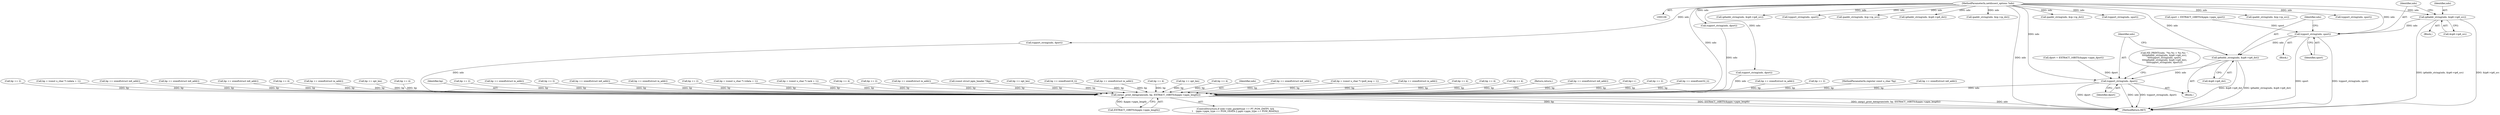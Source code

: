 digraph "0_tcpdump_da6f1a677bfa4476abaeaf9b1afe1c4390f51b41@pointer" {
"1000232" [label="(Call,ip6addr_string(ndo, &ip6->ip6_src))"];
"1000107" [label="(MethodParameterIn,netdissect_options *ndo)"];
"1000239" [label="(Call,tcpport_string(ndo, sport))"];
"1000243" [label="(Call,ip6addr_string(ndo, &ip6->ip6_dst))"];
"1000249" [label="(Call,tcpport_string(ndo, dport))"];
"1001998" [label="(Call,zmtp1_print_datagram(ndo, bp, EXTRACT_16BITS(&pgm->pgm_length)))"];
"1001980" [label="(ControlStructure,if (ndo->ndo_packettype == PT_PGM_ZMTP1 &&\n\t    (pgm->pgm_type == PGM_ODATA || pgm->pgm_type == PGM_RDATA)))"];
"1000661" [label="(Call,bp = (const u_char *) (odata + 1))"];
"1000226" [label="(Call,ND_PRINT((ndo, \"%s.%s > %s.%s: \",\n\t\t\t\tip6addr_string(ndo, &ip6->ip6_src),\n\t\t\t\ttcpport_string(ndo, sport),\n\t\t\t\tip6addr_string(ndo, &ip6->ip6_dst),\n\t\t\t\ttcpport_string(ndo, dport))))"];
"1000764" [label="(Call,bp += sizeof(struct in6_addr))"];
"1000811" [label="(Call,bp += sizeof(struct in6_addr))"];
"1000242" [label="(Block,)"];
"1000433" [label="(Call,bp += sizeof(struct in6_addr))"];
"1000243" [label="(Call,ip6addr_string(ndo, &ip6->ip6_dst))"];
"1000169" [label="(Call,ip6addr_string(ndo, &ip6->ip6_src))"];
"1001530" [label="(Call,bp += 4)"];
"1000233" [label="(Identifier,ndo)"];
"1000309" [label="(Call,tcpport_string(ndo, sport))"];
"1000748" [label="(Call,bp += sizeof(struct in_addr))"];
"1001576" [label="(Call,bp += opt_len)"];
"1000189" [label="(Call,ipaddr_string(ndo, &ip->ip_src))"];
"1000298" [label="(Call,tcpport_string(ndo, dport))"];
"1001219" [label="(Call,bp += 4)"];
"1000175" [label="(Call,ip6addr_string(ndo, &ip6->ip6_dst))"];
"1000251" [label="(Identifier,dport)"];
"1002000" [label="(Identifier,bp)"];
"1002001" [label="(Call,EXTRACT_16BITS(&pgm->pgm_length))"];
"1001153" [label="(Call,bp += 2)"];
"1000795" [label="(Call,bp += sizeof(struct in_addr))"];
"1001092" [label="(Call,bp += 2)"];
"1001930" [label="(Call,bp += sizeof(struct in6_addr))"];
"1001764" [label="(Call,bp += sizeof(struct in_addr))"];
"1000231" [label="(Block,)"];
"1001688" [label="(Call,bp += 2)"];
"1000239" [label="(Call,tcpport_string(ndo, sport))"];
"1000195" [label="(Call,ipaddr_string(ndo, &ip->ip_dst))"];
"1000698" [label="(Call,bp = (const u_char *) (rdata + 1))"];
"1000882" [label="(Call,bp = (const u_char *) (ack + 1))"];
"1001187" [label="(Call,bp += 4)"];
"1001650" [label="(Call,bp += 2)"];
"1000544" [label="(Call,bp += sizeof(struct in_addr))"];
"1000128" [label="(Call,(const struct pgm_header *)bp)"];
"1001962" [label="(Call,bp += opt_len)"];
"1000244" [label="(Identifier,ndo)"];
"1002020" [label="(MethodReturn,RET)"];
"1000979" [label="(Call,bp += sizeof(uint16_t))"];
"1000240" [label="(Identifier,ndo)"];
"1000234" [label="(Call,&ip6->ip6_src)"];
"1000250" [label="(Identifier,ndo)"];
"1000209" [label="(Call,dport = EXTRACT_16BITS(&pgm->pgm_dport))"];
"1000417" [label="(Call,bp += sizeof(struct in_addr))"];
"1001305" [label="(Call,bp += 4)"];
"1001666" [label="(Call,bp += opt_len)"];
"1001495" [label="(Call,bp += 4)"];
"1000202" [label="(Call,sport = EXTRACT_16BITS(&pgm->pgm_sport))"];
"1001999" [label="(Identifier,ndo)"];
"1000560" [label="(Call,bp += sizeof(struct in6_addr))"];
"1000495" [label="(Call,bp = (const u_char *) (poll_msg + 1))"];
"1001891" [label="(Call,bp += sizeof(struct in_addr))"];
"1000238" [label="(Block,)"];
"1001460" [label="(Call,bp += 4)"];
"1001261" [label="(Call,bp += 4)"];
"1001135" [label="(Call,bp += 4)"];
"1000292" [label="(Call,ipaddr_string(ndo, &ip->ip_dst))"];
"1002006" [label="(Return,return;)"];
"1001803" [label="(Call,bp += sizeof(struct in6_addr))"];
"1001998" [label="(Call,zmtp1_print_datagram(ndo, bp, EXTRACT_16BITS(&pgm->pgm_length)))"];
"1001025" [label="(Call,bp++)"];
"1001624" [label="(Call,bp += 2)"];
"1000603" [label="(Call,bp += sizeof(uint32_t))"];
"1001378" [label="(Call,bp += sizeof(struct in_addr))"];
"1000241" [label="(Identifier,sport)"];
"1001558" [label="(Call,bp += 2)"];
"1000245" [label="(Call,&ip6->ip6_dst)"];
"1000107" [label="(MethodParameterIn,netdissect_options *ndo)"];
"1000312" [label="(Call,tcpport_string(ndo, dport))"];
"1000108" [label="(MethodParameterIn,register const u_char *bp)"];
"1000260" [label="(Call,tcpport_string(ndo, sport))"];
"1001417" [label="(Call,bp += sizeof(struct in6_addr))"];
"1001598" [label="(Call,bp += 2)"];
"1000263" [label="(Call,tcpport_string(ndo, dport))"];
"1000232" [label="(Call,ip6addr_string(ndo, &ip6->ip6_src))"];
"1000281" [label="(Call,ipaddr_string(ndo, &ip->ip_src))"];
"1000249" [label="(Call,tcpport_string(ndo, dport))"];
"1000288" [label="(Call,tcpport_string(ndo, sport))"];
"1000232" -> "1000231"  [label="AST: "];
"1000232" -> "1000234"  [label="CFG: "];
"1000233" -> "1000232"  [label="AST: "];
"1000234" -> "1000232"  [label="AST: "];
"1000240" -> "1000232"  [label="CFG: "];
"1000232" -> "1002020"  [label="DDG: ip6addr_string(ndo, &ip6->ip6_src)"];
"1000232" -> "1002020"  [label="DDG: &ip6->ip6_src"];
"1000107" -> "1000232"  [label="DDG: ndo"];
"1000232" -> "1000239"  [label="DDG: ndo"];
"1000107" -> "1000106"  [label="AST: "];
"1000107" -> "1002020"  [label="DDG: ndo"];
"1000107" -> "1000169"  [label="DDG: ndo"];
"1000107" -> "1000175"  [label="DDG: ndo"];
"1000107" -> "1000189"  [label="DDG: ndo"];
"1000107" -> "1000195"  [label="DDG: ndo"];
"1000107" -> "1000239"  [label="DDG: ndo"];
"1000107" -> "1000243"  [label="DDG: ndo"];
"1000107" -> "1000249"  [label="DDG: ndo"];
"1000107" -> "1000260"  [label="DDG: ndo"];
"1000107" -> "1000263"  [label="DDG: ndo"];
"1000107" -> "1000281"  [label="DDG: ndo"];
"1000107" -> "1000288"  [label="DDG: ndo"];
"1000107" -> "1000292"  [label="DDG: ndo"];
"1000107" -> "1000298"  [label="DDG: ndo"];
"1000107" -> "1000309"  [label="DDG: ndo"];
"1000107" -> "1000312"  [label="DDG: ndo"];
"1000107" -> "1001998"  [label="DDG: ndo"];
"1000239" -> "1000238"  [label="AST: "];
"1000239" -> "1000241"  [label="CFG: "];
"1000240" -> "1000239"  [label="AST: "];
"1000241" -> "1000239"  [label="AST: "];
"1000244" -> "1000239"  [label="CFG: "];
"1000239" -> "1002020"  [label="DDG: tcpport_string(ndo, sport)"];
"1000239" -> "1002020"  [label="DDG: sport"];
"1000202" -> "1000239"  [label="DDG: sport"];
"1000239" -> "1000243"  [label="DDG: ndo"];
"1000243" -> "1000242"  [label="AST: "];
"1000243" -> "1000245"  [label="CFG: "];
"1000244" -> "1000243"  [label="AST: "];
"1000245" -> "1000243"  [label="AST: "];
"1000250" -> "1000243"  [label="CFG: "];
"1000243" -> "1002020"  [label="DDG: &ip6->ip6_dst"];
"1000243" -> "1002020"  [label="DDG: ip6addr_string(ndo, &ip6->ip6_dst)"];
"1000243" -> "1000249"  [label="DDG: ndo"];
"1000249" -> "1000242"  [label="AST: "];
"1000249" -> "1000251"  [label="CFG: "];
"1000250" -> "1000249"  [label="AST: "];
"1000251" -> "1000249"  [label="AST: "];
"1000226" -> "1000249"  [label="CFG: "];
"1000249" -> "1002020"  [label="DDG: dport"];
"1000249" -> "1002020"  [label="DDG: ndo"];
"1000249" -> "1002020"  [label="DDG: tcpport_string(ndo, dport)"];
"1000209" -> "1000249"  [label="DDG: dport"];
"1000249" -> "1001998"  [label="DDG: ndo"];
"1001998" -> "1001980"  [label="AST: "];
"1001998" -> "1002001"  [label="CFG: "];
"1001999" -> "1001998"  [label="AST: "];
"1002000" -> "1001998"  [label="AST: "];
"1002001" -> "1001998"  [label="AST: "];
"1002006" -> "1001998"  [label="CFG: "];
"1001998" -> "1002020"  [label="DDG: EXTRACT_16BITS(&pgm->pgm_length)"];
"1001998" -> "1002020"  [label="DDG: zmtp1_print_datagram(ndo, bp, EXTRACT_16BITS(&pgm->pgm_length))"];
"1001998" -> "1002020"  [label="DDG: ndo"];
"1001998" -> "1002020"  [label="DDG: bp"];
"1000298" -> "1001998"  [label="DDG: ndo"];
"1000312" -> "1001998"  [label="DDG: ndo"];
"1000263" -> "1001998"  [label="DDG: ndo"];
"1001417" -> "1001998"  [label="DDG: bp"];
"1000433" -> "1001998"  [label="DDG: bp"];
"1000698" -> "1001998"  [label="DDG: bp"];
"1001558" -> "1001998"  [label="DDG: bp"];
"1001576" -> "1001998"  [label="DDG: bp"];
"1001495" -> "1001998"  [label="DDG: bp"];
"1000544" -> "1001998"  [label="DDG: bp"];
"1001891" -> "1001998"  [label="DDG: bp"];
"1001624" -> "1001998"  [label="DDG: bp"];
"1000128" -> "1001998"  [label="DDG: bp"];
"1001803" -> "1001998"  [label="DDG: bp"];
"1001187" -> "1001998"  [label="DDG: bp"];
"1001025" -> "1001998"  [label="DDG: bp"];
"1000882" -> "1001998"  [label="DDG: bp"];
"1001530" -> "1001998"  [label="DDG: bp"];
"1001962" -> "1001998"  [label="DDG: bp"];
"1000495" -> "1001998"  [label="DDG: bp"];
"1000795" -> "1001998"  [label="DDG: bp"];
"1001598" -> "1001998"  [label="DDG: bp"];
"1001153" -> "1001998"  [label="DDG: bp"];
"1001650" -> "1001998"  [label="DDG: bp"];
"1001261" -> "1001998"  [label="DDG: bp"];
"1000661" -> "1001998"  [label="DDG: bp"];
"1001460" -> "1001998"  [label="DDG: bp"];
"1001219" -> "1001998"  [label="DDG: bp"];
"1001666" -> "1001998"  [label="DDG: bp"];
"1000603" -> "1001998"  [label="DDG: bp"];
"1000417" -> "1001998"  [label="DDG: bp"];
"1000748" -> "1001998"  [label="DDG: bp"];
"1001135" -> "1001998"  [label="DDG: bp"];
"1000979" -> "1001998"  [label="DDG: bp"];
"1001688" -> "1001998"  [label="DDG: bp"];
"1000764" -> "1001998"  [label="DDG: bp"];
"1001092" -> "1001998"  [label="DDG: bp"];
"1001764" -> "1001998"  [label="DDG: bp"];
"1001930" -> "1001998"  [label="DDG: bp"];
"1001305" -> "1001998"  [label="DDG: bp"];
"1000811" -> "1001998"  [label="DDG: bp"];
"1001378" -> "1001998"  [label="DDG: bp"];
"1000560" -> "1001998"  [label="DDG: bp"];
"1000108" -> "1001998"  [label="DDG: bp"];
"1002001" -> "1001998"  [label="DDG: &pgm->pgm_length"];
}
